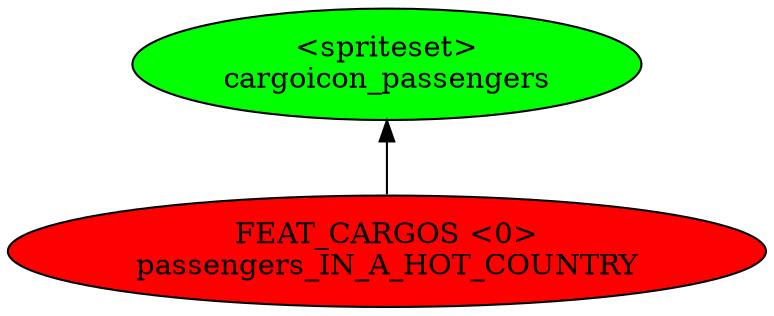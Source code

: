 digraph {
rankdir="BT"
cargoicon_passengers [fillcolor=green style="filled" label="<spriteset>\ncargoicon_passengers"]
passengers_IN_A_HOT_COUNTRY [fillcolor=red style="filled" label="FEAT_CARGOS <0>\npassengers_IN_A_HOT_COUNTRY"]
passengers_IN_A_HOT_COUNTRY->cargoicon_passengers
}
